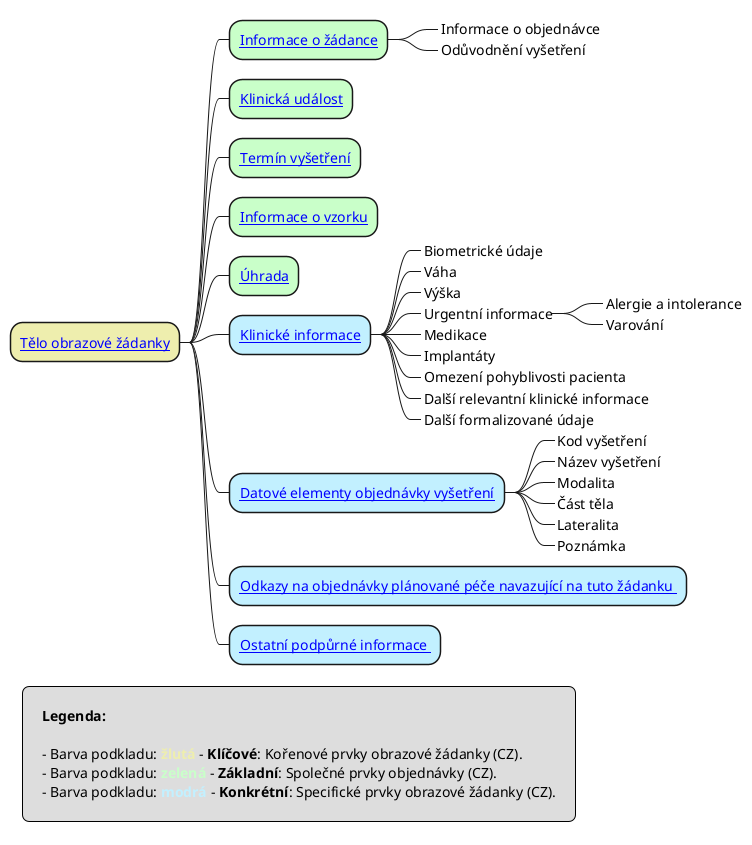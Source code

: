 @startmindmap
<style>

legend {
  Padding 20
}

</style>

skinparam topurl StructureDefinition-

legend left
<b>Legenda:</b>

- Barva podkladu: <b><color:#EEEEAE>žlutá</color></b> - <b>Klíčové</b>: Kořenové prvky obrazové žádanky (CZ).
- Barva podkladu: <b><color:#TECHNOLOGY>zelená</color></b> - <b>Základní</b>: Společné prvky objednávky (CZ).
- Barva podkladu: <b><color:#APPLICATION>modrá</color></b> - <b>Konkrétní</b>: Specifické prvky obrazové žádanky (CZ).
end legend

*[#EEEEAE] [[BodyImageOrderCz.html Tělo obrazové žádanky]]
**[#TECHNOLOGY] [[ImageOrderInformationCz.html Informace o žádance]]
***_ Informace o objednávce
***_ Odůvodnění vyšetření
**[#TECHNOLOGY] [[ClinicalEventCz.html Klinická událost]]
**[#TECHNOLOGY] [[ImageAppointmentCz.html Termín vyšetření]]
**[#TECHNOLOGY] [[SpecimenInformationCz.html Informace o vzorku]]
**[#TECHNOLOGY] [[CoverageBodyCz.html Úhrada]]
**[#APPLICATION] [[ImageSupportingInformationCz.html Klinické informace]]
***_ Biometrické údaje
***_ Váha
***_ Výška
***_ Urgentní informace
****_ Alergie a intolerance
****_ Varování
***_ Medikace
***_ Implantáty
***_ Omezení pohyblivosti pacienta
***_ Další relevantní klinické informace
***_ Další formalizované údaje
**[#APPLICATION] [[OrderDataElementsCz.html Datové elementy objednávky vyšetření]]
***_ Kod vyšetření
***_ Název vyšetření
***_ Modalita
***_ Část těla
***_ Lateralita
***_ Poznámka
**[#APPLICATION] [[PlannedCareOrdersCz.html Odkazy na objednávky plánované péče navazující na tuto žádanku ]]
**[#APPLICATION] [[OtherSupportingInformationCz.html Ostatní podpůrné informace ]]
@endmindmap